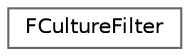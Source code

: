 digraph "Graphical Class Hierarchy"
{
 // INTERACTIVE_SVG=YES
 // LATEX_PDF_SIZE
  bgcolor="transparent";
  edge [fontname=Helvetica,fontsize=10,labelfontname=Helvetica,labelfontsize=10];
  node [fontname=Helvetica,fontsize=10,shape=box,height=0.2,width=0.4];
  rankdir="LR";
  Node0 [id="Node000000",label="FCultureFilter",height=0.2,width=0.4,color="grey40", fillcolor="white", style="filled",URL="$d9/d60/classFCultureFilter.html",tooltip="Cache of enabled/disabled cultures loaded from config data."];
}
